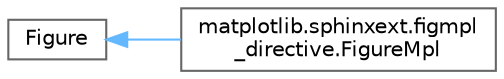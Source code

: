 digraph "Graphical Class Hierarchy"
{
 // LATEX_PDF_SIZE
  bgcolor="transparent";
  edge [fontname=Helvetica,fontsize=10,labelfontname=Helvetica,labelfontsize=10];
  node [fontname=Helvetica,fontsize=10,shape=box,height=0.2,width=0.4];
  rankdir="LR";
  Node0 [id="Node000000",label="Figure",height=0.2,width=0.4,color="grey40", fillcolor="white", style="filled",URL="$db/dfd/classFigure.html",tooltip=" "];
  Node0 -> Node1 [id="edge3421_Node000000_Node000001",dir="back",color="steelblue1",style="solid",tooltip=" "];
  Node1 [id="Node000001",label="matplotlib.sphinxext.figmpl\l_directive.FigureMpl",height=0.2,width=0.4,color="grey40", fillcolor="white", style="filled",URL="$d0/d59/classmatplotlib_1_1sphinxext_1_1figmpl__directive_1_1FigureMpl.html",tooltip=" "];
}
